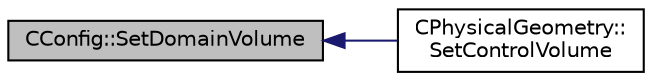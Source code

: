 digraph "CConfig::SetDomainVolume"
{
  edge [fontname="Helvetica",fontsize="10",labelfontname="Helvetica",labelfontsize="10"];
  node [fontname="Helvetica",fontsize="10",shape=record];
  rankdir="LR";
  Node14436 [label="CConfig::SetDomainVolume",height=0.2,width=0.4,color="black", fillcolor="grey75", style="filled", fontcolor="black"];
  Node14436 -> Node14437 [dir="back",color="midnightblue",fontsize="10",style="solid",fontname="Helvetica"];
  Node14437 [label="CPhysicalGeometry::\lSetControlVolume",height=0.2,width=0.4,color="black", fillcolor="white", style="filled",URL="$class_c_physical_geometry.html#a8d8c95d00048bdbdcde83e0b318e7b01",tooltip="Set the edge structure of the control volume. "];
}

